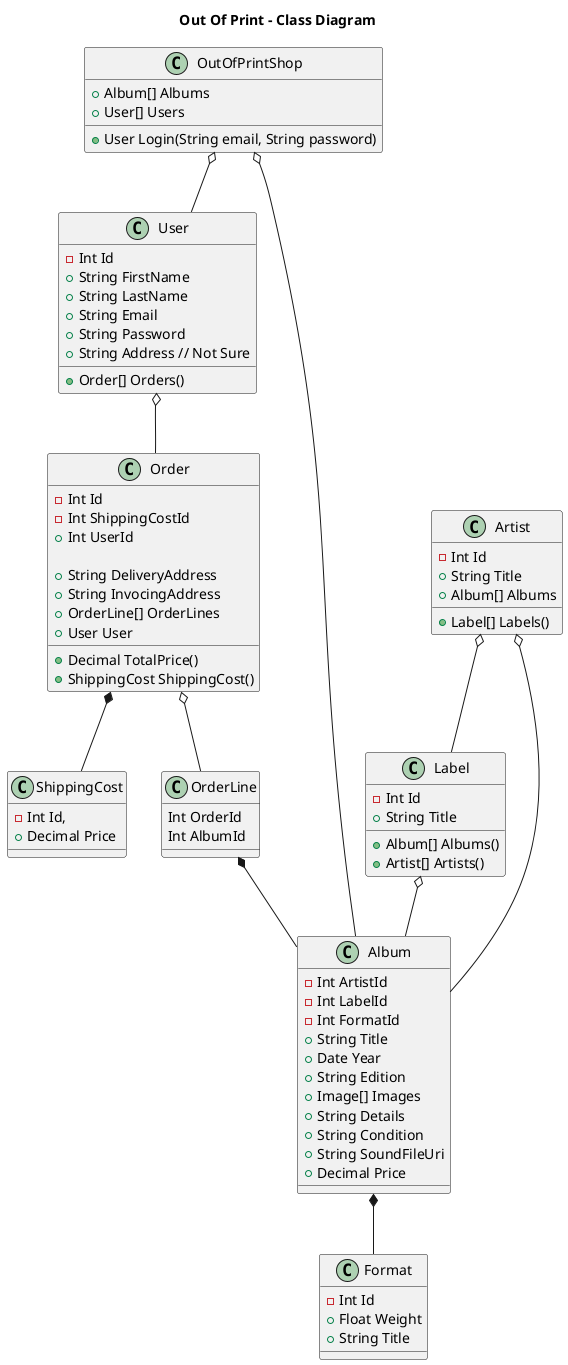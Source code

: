 @startuml

title Out Of Print - Class Diagram

class OutOfPrintShop
{
  +Album[] Albums
  +User[] Users
  +User Login(String email, String password)
}

class Artist {
  -Int Id
  +String Title
  +Album[] Albums
  +Label[] Labels()
}

class User
{
  -Int Id
  +String FirstName
  +String LastName
  +String Email
  +String Password
  +String Address // Not Sure
  +Order[] Orders()
}

class ShippingCost
{
  -Int Id,
  +Decimal Price
}

class Label
{
  -Int Id
  +String Title
  +Album[] Albums()
  +Artist[] Artists()
}

class Album {
  -Int ArtistId
  -Int LabelId
  -Int FormatId
  +String Title
  +Date Year
  +String Edition
  +Image[] Images
  +String Details
  +String Condition
  +String SoundFileUri
  +Decimal Price
}

class Format
{
  -Int Id
  +Float Weight
  +String Title
}

class Order
{
  -Int Id
  -Int ShippingCostId
  +Int UserId

  +String DeliveryAddress
  +String InvocingAddress
  +OrderLine[] OrderLines
  +User User
  +Decimal TotalPrice()
  +ShippingCost ShippingCost()
}

class OrderLine
{
  Int OrderId
  Int AlbumId
}

OutOfPrintShop o-- Album
OutOfPrintShop o-- User
Artist o-- Album
Artist o-- Label
Label o-- Album
User o-- Order
Order o-- OrderLine
Order *--  ShippingCost
OrderLine *--  Album
Album *-- Format

@enduml
